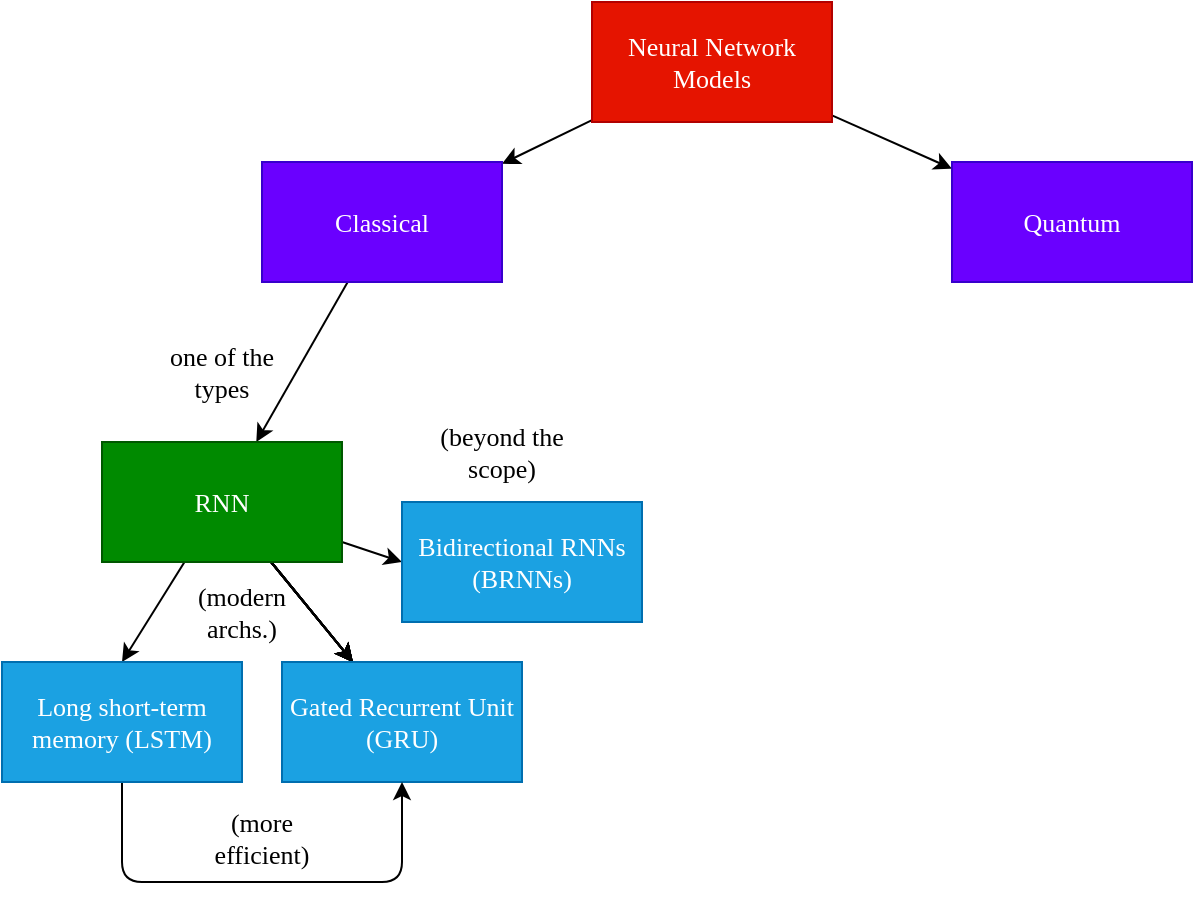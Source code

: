 <mxfile>
    <diagram id="t6oqxTsCVhhhwPrmQ2RW" name="Page-1">
        <mxGraphModel dx="984" dy="489" grid="1" gridSize="10" guides="1" tooltips="1" connect="1" arrows="1" fold="1" page="1" pageScale="1" pageWidth="850" pageHeight="1100" math="0" shadow="0">
            <root>
                <mxCell id="0"/>
                <mxCell id="1" parent="0"/>
                <mxCell id="2" value="" style="edgeStyle=none;html=1;fontSize=13;" edge="1" source="4" target="6" parent="1">
                    <mxGeometry relative="1" as="geometry"/>
                </mxCell>
                <mxCell id="3" value="" style="edgeStyle=none;html=1;fontSize=13;" edge="1" source="4" target="7" parent="1">
                    <mxGeometry relative="1" as="geometry"/>
                </mxCell>
                <mxCell id="4" value="Neural Network Models" style="whiteSpace=wrap;html=1;fontFamily=IBM Plex Sans;fillColor=#e51400;fontColor=#ffffff;strokeColor=#B20000;fontSize=13;" vertex="1" parent="1">
                    <mxGeometry x="495" y="50" width="120" height="60" as="geometry"/>
                </mxCell>
                <mxCell id="5" value="" style="edgeStyle=none;html=1;fontSize=13;" edge="1" source="6" target="18" parent="1">
                    <mxGeometry relative="1" as="geometry"/>
                </mxCell>
                <mxCell id="6" value="Classical" style="whiteSpace=wrap;html=1;fontFamily=IBM Plex Sans;fillColor=#6a00ff;fontColor=#ffffff;strokeColor=#3700CC;fontSize=13;" vertex="1" parent="1">
                    <mxGeometry x="330" y="130" width="120" height="60" as="geometry"/>
                </mxCell>
                <mxCell id="7" value="Quantum" style="whiteSpace=wrap;html=1;fontFamily=IBM Plex Sans;fillColor=#6a00ff;fontColor=#ffffff;strokeColor=#3700CC;fontSize=13;" vertex="1" parent="1">
                    <mxGeometry x="675" y="130" width="120" height="60" as="geometry"/>
                </mxCell>
                <mxCell id="8" value="" style="edgeStyle=none;html=1;" edge="1" source="18" target="21" parent="1">
                    <mxGeometry relative="1" as="geometry"/>
                </mxCell>
                <mxCell id="9" value="" style="edgeStyle=none;html=1;" edge="1" source="18" target="21" parent="1">
                    <mxGeometry relative="1" as="geometry"/>
                </mxCell>
                <mxCell id="10" value="" style="edgeStyle=none;html=1;" edge="1" source="18" target="21" parent="1">
                    <mxGeometry relative="1" as="geometry"/>
                </mxCell>
                <mxCell id="11" value="" style="edgeStyle=none;html=1;" edge="1" source="18" target="21" parent="1">
                    <mxGeometry relative="1" as="geometry"/>
                </mxCell>
                <mxCell id="12" value="" style="edgeStyle=none;html=1;" edge="1" source="18" target="21" parent="1">
                    <mxGeometry relative="1" as="geometry"/>
                </mxCell>
                <mxCell id="13" value="" style="edgeStyle=none;html=1;" edge="1" source="18" target="21" parent="1">
                    <mxGeometry relative="1" as="geometry"/>
                </mxCell>
                <mxCell id="14" value="" style="edgeStyle=none;html=1;" edge="1" source="18" target="21" parent="1">
                    <mxGeometry relative="1" as="geometry"/>
                </mxCell>
                <mxCell id="15" style="edgeStyle=none;html=1;entryX=0.5;entryY=0;entryDx=0;entryDy=0;" edge="1" source="18" target="23" parent="1">
                    <mxGeometry relative="1" as="geometry">
                        <mxPoint x="250" y="390" as="targetPoint"/>
                    </mxGeometry>
                </mxCell>
                <mxCell id="16" value="" style="edgeStyle=none;html=1;" edge="1" source="18" target="21" parent="1">
                    <mxGeometry relative="1" as="geometry"/>
                </mxCell>
                <mxCell id="17" style="edgeStyle=none;html=1;entryX=0;entryY=0.5;entryDx=0;entryDy=0;" edge="1" source="18" target="24" parent="1">
                    <mxGeometry relative="1" as="geometry"/>
                </mxCell>
                <mxCell id="18" value="RNN" style="whiteSpace=wrap;html=1;fontFamily=IBM Plex Sans;fillColor=#008a00;fontColor=#ffffff;strokeColor=#005700;fontSize=13;" vertex="1" parent="1">
                    <mxGeometry x="250" y="270" width="120" height="60" as="geometry"/>
                </mxCell>
                <mxCell id="19" value="one of the&lt;br&gt;types" style="text;strokeColor=none;align=center;fillColor=none;html=1;verticalAlign=middle;whiteSpace=wrap;rounded=0;fontFamily=IBM Plex Sans;fontSize=13;" vertex="1" parent="1">
                    <mxGeometry x="280" y="220" width="60" height="30" as="geometry"/>
                </mxCell>
                <mxCell id="20" value="(modern archs.)" style="text;strokeColor=none;align=center;fillColor=none;html=1;verticalAlign=middle;whiteSpace=wrap;rounded=0;fontFamily=IBM Plex Sans;fontSize=13;" vertex="1" parent="1">
                    <mxGeometry x="290" y="340" width="60" height="30" as="geometry"/>
                </mxCell>
                <mxCell id="21" value="Gated Recurrent Unit (GRU)" style="whiteSpace=wrap;html=1;fontFamily=IBM Plex Sans;fillColor=#1ba1e2;fontColor=#ffffff;strokeColor=#006EAF;fontSize=13;" vertex="1" parent="1">
                    <mxGeometry x="340" y="380" width="120" height="60" as="geometry"/>
                </mxCell>
                <mxCell id="22" style="edgeStyle=none;html=1;entryX=0.5;entryY=1;entryDx=0;entryDy=0;" edge="1" source="23" target="21" parent="1">
                    <mxGeometry relative="1" as="geometry">
                        <mxPoint x="490" y="490" as="targetPoint"/>
                        <Array as="points">
                            <mxPoint x="260" y="490"/>
                            <mxPoint x="400" y="490"/>
                        </Array>
                    </mxGeometry>
                </mxCell>
                <mxCell id="23" value="Long short-term memory (LSTM)" style="whiteSpace=wrap;html=1;fontFamily=IBM Plex Sans;fillColor=#1ba1e2;fontColor=#ffffff;strokeColor=#006EAF;fontSize=13;" vertex="1" parent="1">
                    <mxGeometry x="200" y="380" width="120" height="60" as="geometry"/>
                </mxCell>
                <mxCell id="24" value="Bidirectional RNNs (BRNNs)" style="whiteSpace=wrap;html=1;fontFamily=IBM Plex Sans;fillColor=#1ba1e2;fontColor=#ffffff;strokeColor=#006EAF;fontSize=13;" vertex="1" parent="1">
                    <mxGeometry x="400" y="300" width="120" height="60" as="geometry"/>
                </mxCell>
                <mxCell id="25" value="(beyond the scope)" style="text;strokeColor=none;align=center;fillColor=none;html=1;verticalAlign=middle;whiteSpace=wrap;rounded=0;fontFamily=IBM Plex Sans;fontSize=13;" vertex="1" parent="1">
                    <mxGeometry x="410" y="260" width="80" height="30" as="geometry"/>
                </mxCell>
                <mxCell id="26" value="(more efficient)" style="text;strokeColor=none;align=center;fillColor=none;html=1;verticalAlign=middle;whiteSpace=wrap;rounded=0;fontFamily=IBM Plex Sans;fontSize=13;" vertex="1" parent="1">
                    <mxGeometry x="300" y="453" width="60" height="30" as="geometry"/>
                </mxCell>
            </root>
        </mxGraphModel>
    </diagram>
</mxfile>